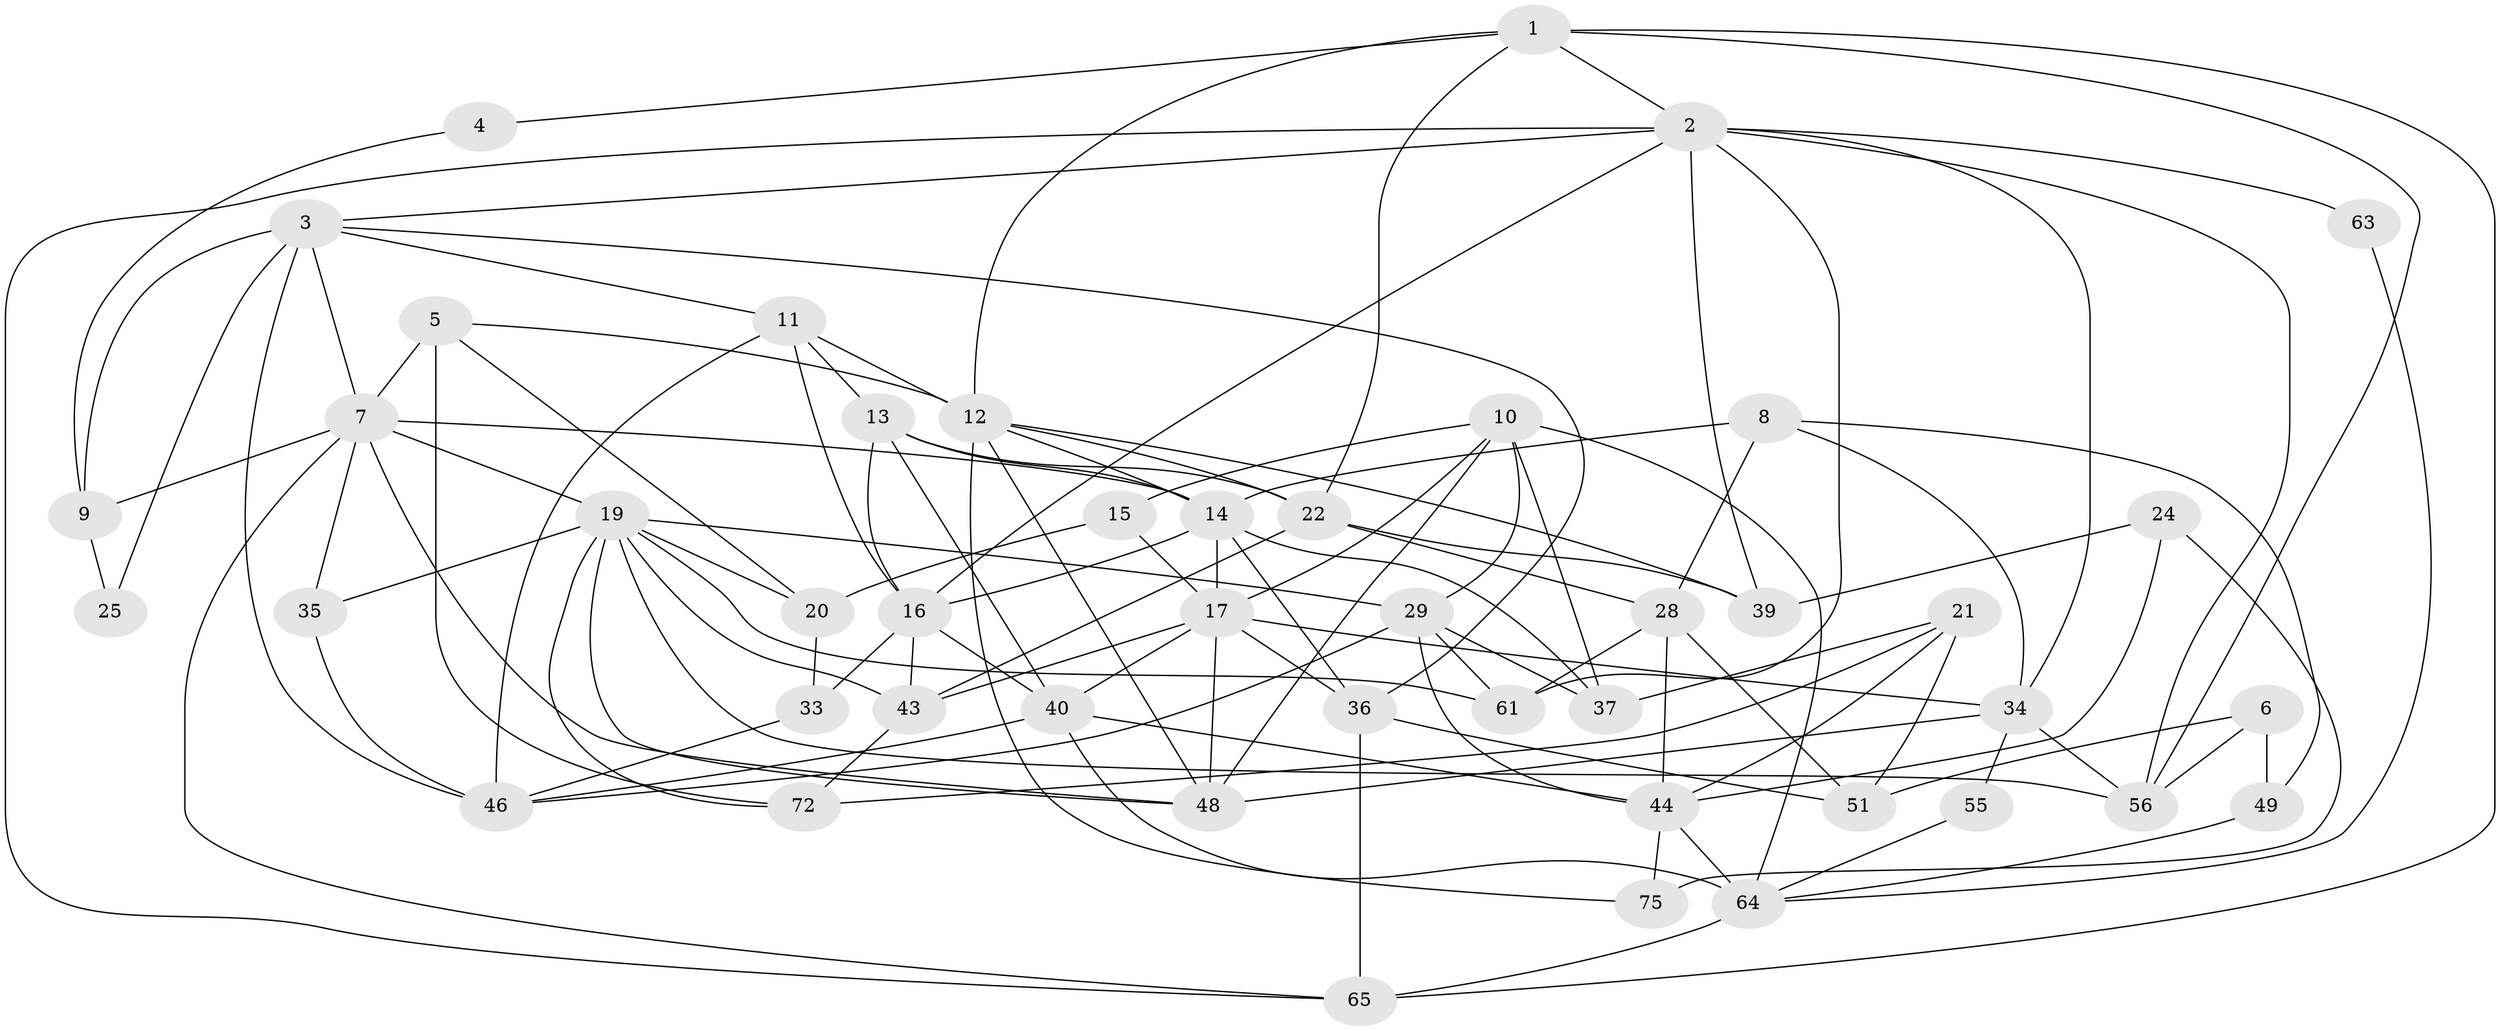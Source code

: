 // Generated by graph-tools (version 1.1) at 2025/23/03/03/25 07:23:59]
// undirected, 46 vertices, 115 edges
graph export_dot {
graph [start="1"]
  node [color=gray90,style=filled];
  1 [super="+26"];
  2 [super="+73"];
  3 [super="+23"];
  4;
  5 [super="+30"];
  6;
  7 [super="+41"];
  8;
  9 [super="+59"];
  10 [super="+70"];
  11 [super="+18"];
  12 [super="+52"];
  13 [super="+32"];
  14 [super="+62"];
  15;
  16 [super="+57"];
  17 [super="+27"];
  19 [super="+31"];
  20 [super="+68"];
  21 [super="+38"];
  22 [super="+58"];
  24;
  25;
  28 [super="+42"];
  29 [super="+66"];
  33;
  34 [super="+50"];
  35;
  36;
  37 [super="+67"];
  39 [super="+45"];
  40 [super="+47"];
  43 [super="+60"];
  44 [super="+54"];
  46 [super="+53"];
  48 [super="+69"];
  49;
  51;
  55;
  56 [super="+74"];
  61;
  63;
  64 [super="+71"];
  65;
  72;
  75;
  1 -- 2;
  1 -- 65;
  1 -- 22;
  1 -- 56;
  1 -- 4;
  1 -- 12;
  2 -- 61;
  2 -- 16;
  2 -- 34;
  2 -- 39;
  2 -- 63;
  2 -- 56;
  2 -- 65;
  2 -- 3;
  3 -- 7;
  3 -- 25 [weight=2];
  3 -- 11;
  3 -- 36;
  3 -- 9;
  3 -- 46;
  4 -- 9;
  5 -- 7 [weight=2];
  5 -- 12;
  5 -- 72;
  5 -- 20;
  6 -- 51;
  6 -- 49;
  6 -- 56;
  7 -- 65;
  7 -- 19;
  7 -- 9;
  7 -- 35;
  7 -- 14;
  7 -- 48;
  8 -- 14;
  8 -- 34;
  8 -- 28;
  8 -- 49;
  9 -- 25;
  10 -- 29;
  10 -- 37;
  10 -- 15;
  10 -- 17;
  10 -- 64;
  10 -- 48;
  11 -- 13;
  11 -- 12;
  11 -- 16;
  11 -- 46;
  12 -- 48;
  12 -- 22;
  12 -- 75;
  12 -- 14;
  12 -- 39;
  13 -- 16;
  13 -- 14;
  13 -- 22;
  13 -- 40;
  14 -- 36;
  14 -- 16;
  14 -- 37 [weight=2];
  14 -- 17;
  15 -- 17;
  15 -- 20;
  16 -- 40;
  16 -- 33;
  16 -- 43;
  17 -- 36;
  17 -- 34;
  17 -- 40;
  17 -- 43;
  17 -- 48;
  19 -- 29;
  19 -- 20;
  19 -- 35;
  19 -- 48;
  19 -- 72;
  19 -- 56;
  19 -- 61;
  19 -- 43;
  20 -- 33;
  21 -- 51;
  21 -- 44;
  21 -- 72;
  21 -- 37;
  22 -- 28;
  22 -- 39;
  22 -- 43;
  24 -- 75;
  24 -- 44;
  24 -- 39;
  28 -- 51;
  28 -- 61;
  28 -- 44;
  29 -- 61;
  29 -- 44;
  29 -- 46;
  29 -- 37;
  33 -- 46;
  34 -- 48;
  34 -- 56;
  34 -- 55;
  35 -- 46;
  36 -- 65;
  36 -- 51;
  40 -- 46;
  40 -- 64;
  40 -- 44;
  43 -- 72;
  44 -- 64;
  44 -- 75;
  49 -- 64;
  55 -- 64;
  63 -- 64;
  64 -- 65;
}
